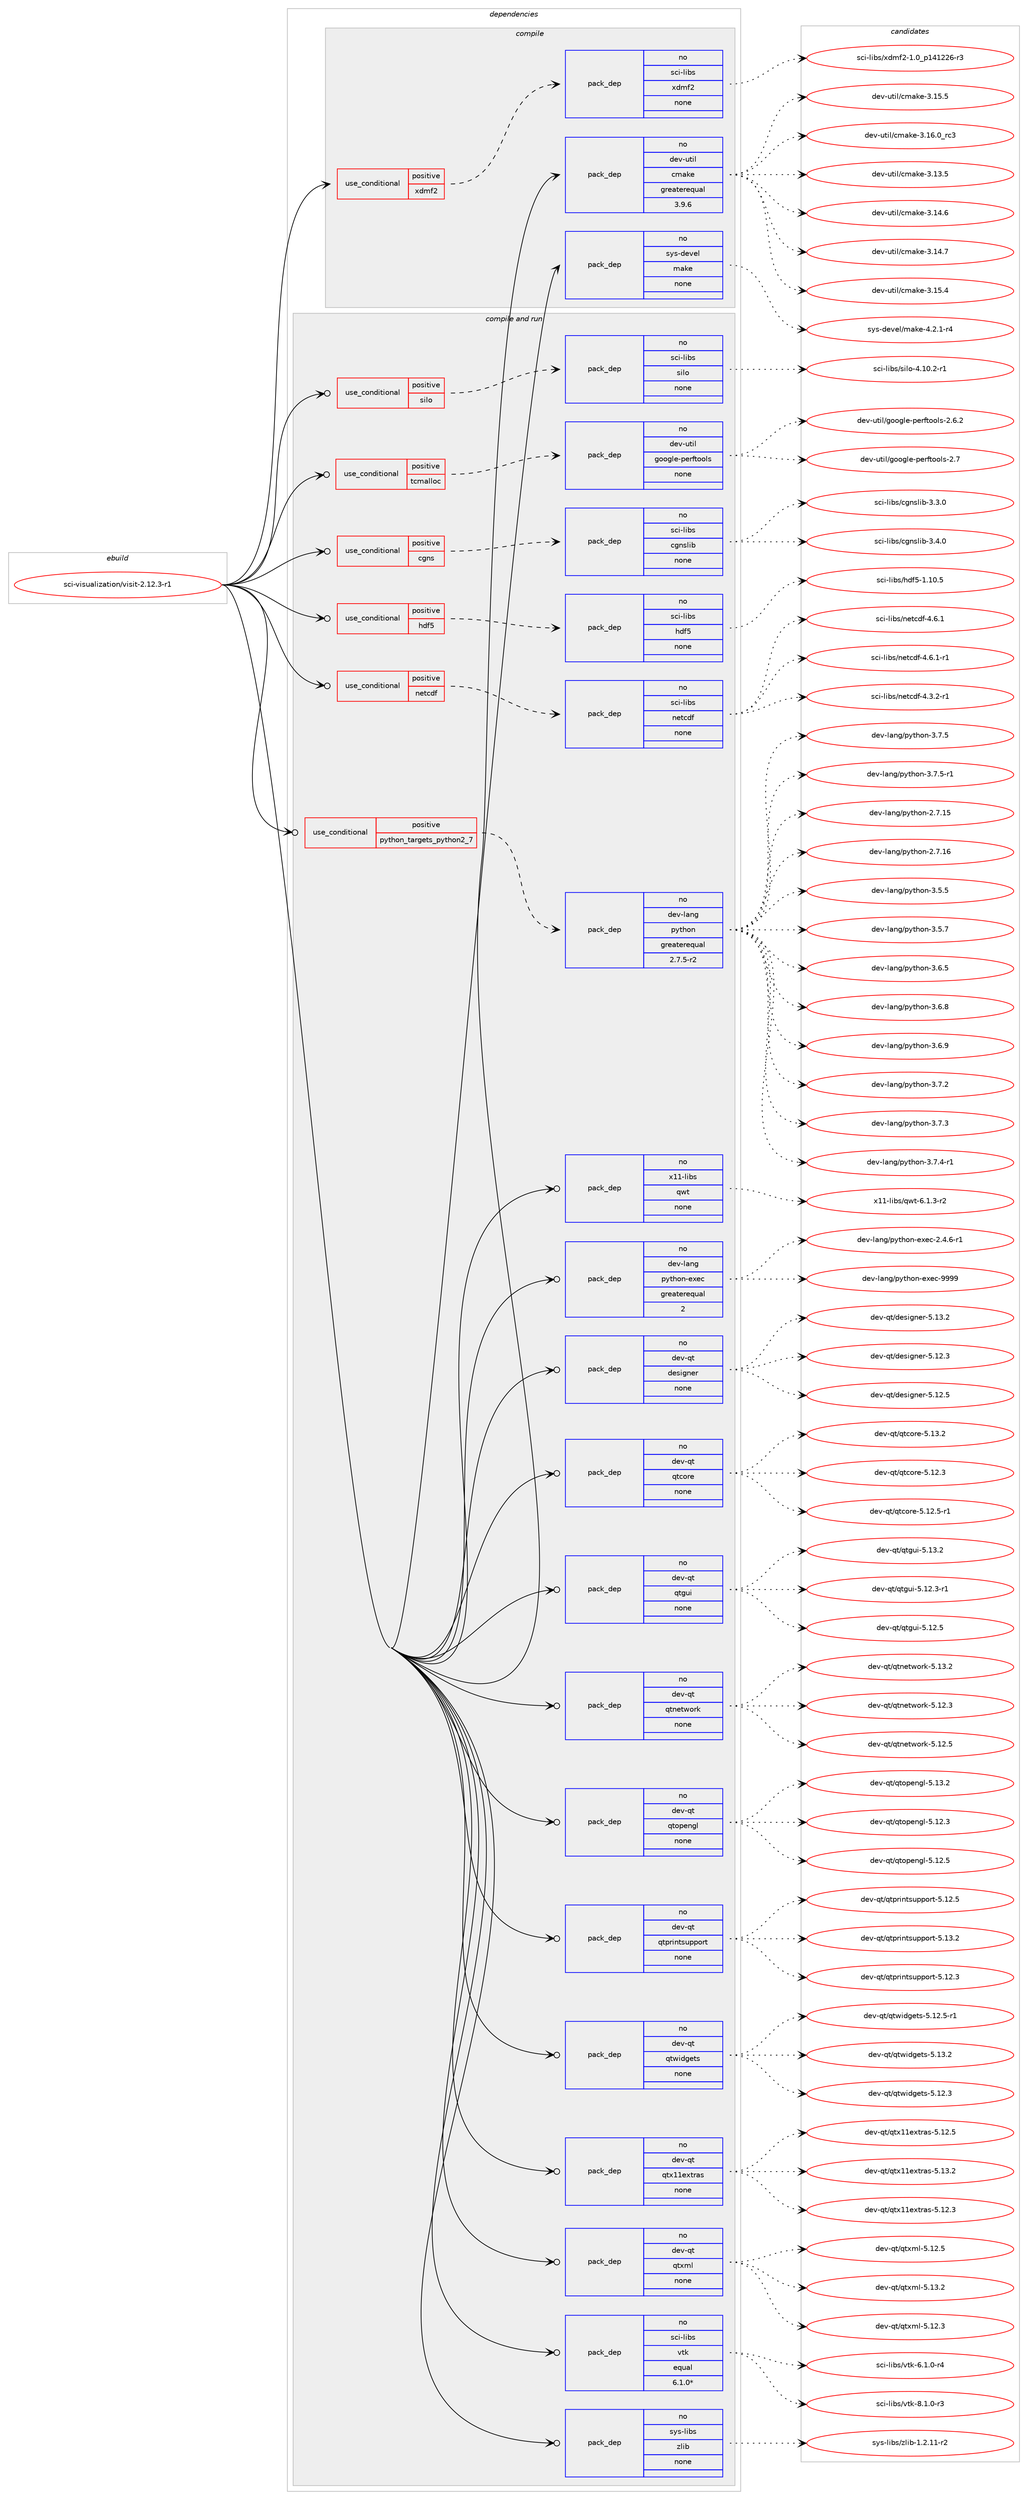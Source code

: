 digraph prolog {

# *************
# Graph options
# *************

newrank=true;
concentrate=true;
compound=true;
graph [rankdir=LR,fontname=Helvetica,fontsize=10,ranksep=1.5];#, ranksep=2.5, nodesep=0.2];
edge  [arrowhead=vee];
node  [fontname=Helvetica,fontsize=10];

# **********
# The ebuild
# **********

subgraph cluster_leftcol {
color=gray;
rank=same;
label=<<i>ebuild</i>>;
id [label="sci-visualization/visit-2.12.3-r1", color=red, width=4, href="../sci-visualization/visit-2.12.3-r1.svg"];
}

# ****************
# The dependencies
# ****************

subgraph cluster_midcol {
color=gray;
label=<<i>dependencies</i>>;
subgraph cluster_compile {
fillcolor="#eeeeee";
style=filled;
label=<<i>compile</i>>;
subgraph cond210233 {
dependency865681 [label=<<TABLE BORDER="0" CELLBORDER="1" CELLSPACING="0" CELLPADDING="4"><TR><TD ROWSPAN="3" CELLPADDING="10">use_conditional</TD></TR><TR><TD>positive</TD></TR><TR><TD>xdmf2</TD></TR></TABLE>>, shape=none, color=red];
subgraph pack640147 {
dependency865682 [label=<<TABLE BORDER="0" CELLBORDER="1" CELLSPACING="0" CELLPADDING="4" WIDTH="220"><TR><TD ROWSPAN="6" CELLPADDING="30">pack_dep</TD></TR><TR><TD WIDTH="110">no</TD></TR><TR><TD>sci-libs</TD></TR><TR><TD>xdmf2</TD></TR><TR><TD>none</TD></TR><TR><TD></TD></TR></TABLE>>, shape=none, color=blue];
}
dependency865681:e -> dependency865682:w [weight=20,style="dashed",arrowhead="vee"];
}
id:e -> dependency865681:w [weight=20,style="solid",arrowhead="vee"];
subgraph pack640148 {
dependency865683 [label=<<TABLE BORDER="0" CELLBORDER="1" CELLSPACING="0" CELLPADDING="4" WIDTH="220"><TR><TD ROWSPAN="6" CELLPADDING="30">pack_dep</TD></TR><TR><TD WIDTH="110">no</TD></TR><TR><TD>dev-util</TD></TR><TR><TD>cmake</TD></TR><TR><TD>greaterequal</TD></TR><TR><TD>3.9.6</TD></TR></TABLE>>, shape=none, color=blue];
}
id:e -> dependency865683:w [weight=20,style="solid",arrowhead="vee"];
subgraph pack640149 {
dependency865684 [label=<<TABLE BORDER="0" CELLBORDER="1" CELLSPACING="0" CELLPADDING="4" WIDTH="220"><TR><TD ROWSPAN="6" CELLPADDING="30">pack_dep</TD></TR><TR><TD WIDTH="110">no</TD></TR><TR><TD>sys-devel</TD></TR><TR><TD>make</TD></TR><TR><TD>none</TD></TR><TR><TD></TD></TR></TABLE>>, shape=none, color=blue];
}
id:e -> dependency865684:w [weight=20,style="solid",arrowhead="vee"];
}
subgraph cluster_compileandrun {
fillcolor="#eeeeee";
style=filled;
label=<<i>compile and run</i>>;
subgraph cond210234 {
dependency865685 [label=<<TABLE BORDER="0" CELLBORDER="1" CELLSPACING="0" CELLPADDING="4"><TR><TD ROWSPAN="3" CELLPADDING="10">use_conditional</TD></TR><TR><TD>positive</TD></TR><TR><TD>cgns</TD></TR></TABLE>>, shape=none, color=red];
subgraph pack640150 {
dependency865686 [label=<<TABLE BORDER="0" CELLBORDER="1" CELLSPACING="0" CELLPADDING="4" WIDTH="220"><TR><TD ROWSPAN="6" CELLPADDING="30">pack_dep</TD></TR><TR><TD WIDTH="110">no</TD></TR><TR><TD>sci-libs</TD></TR><TR><TD>cgnslib</TD></TR><TR><TD>none</TD></TR><TR><TD></TD></TR></TABLE>>, shape=none, color=blue];
}
dependency865685:e -> dependency865686:w [weight=20,style="dashed",arrowhead="vee"];
}
id:e -> dependency865685:w [weight=20,style="solid",arrowhead="odotvee"];
subgraph cond210235 {
dependency865687 [label=<<TABLE BORDER="0" CELLBORDER="1" CELLSPACING="0" CELLPADDING="4"><TR><TD ROWSPAN="3" CELLPADDING="10">use_conditional</TD></TR><TR><TD>positive</TD></TR><TR><TD>hdf5</TD></TR></TABLE>>, shape=none, color=red];
subgraph pack640151 {
dependency865688 [label=<<TABLE BORDER="0" CELLBORDER="1" CELLSPACING="0" CELLPADDING="4" WIDTH="220"><TR><TD ROWSPAN="6" CELLPADDING="30">pack_dep</TD></TR><TR><TD WIDTH="110">no</TD></TR><TR><TD>sci-libs</TD></TR><TR><TD>hdf5</TD></TR><TR><TD>none</TD></TR><TR><TD></TD></TR></TABLE>>, shape=none, color=blue];
}
dependency865687:e -> dependency865688:w [weight=20,style="dashed",arrowhead="vee"];
}
id:e -> dependency865687:w [weight=20,style="solid",arrowhead="odotvee"];
subgraph cond210236 {
dependency865689 [label=<<TABLE BORDER="0" CELLBORDER="1" CELLSPACING="0" CELLPADDING="4"><TR><TD ROWSPAN="3" CELLPADDING="10">use_conditional</TD></TR><TR><TD>positive</TD></TR><TR><TD>netcdf</TD></TR></TABLE>>, shape=none, color=red];
subgraph pack640152 {
dependency865690 [label=<<TABLE BORDER="0" CELLBORDER="1" CELLSPACING="0" CELLPADDING="4" WIDTH="220"><TR><TD ROWSPAN="6" CELLPADDING="30">pack_dep</TD></TR><TR><TD WIDTH="110">no</TD></TR><TR><TD>sci-libs</TD></TR><TR><TD>netcdf</TD></TR><TR><TD>none</TD></TR><TR><TD></TD></TR></TABLE>>, shape=none, color=blue];
}
dependency865689:e -> dependency865690:w [weight=20,style="dashed",arrowhead="vee"];
}
id:e -> dependency865689:w [weight=20,style="solid",arrowhead="odotvee"];
subgraph cond210237 {
dependency865691 [label=<<TABLE BORDER="0" CELLBORDER="1" CELLSPACING="0" CELLPADDING="4"><TR><TD ROWSPAN="3" CELLPADDING="10">use_conditional</TD></TR><TR><TD>positive</TD></TR><TR><TD>python_targets_python2_7</TD></TR></TABLE>>, shape=none, color=red];
subgraph pack640153 {
dependency865692 [label=<<TABLE BORDER="0" CELLBORDER="1" CELLSPACING="0" CELLPADDING="4" WIDTH="220"><TR><TD ROWSPAN="6" CELLPADDING="30">pack_dep</TD></TR><TR><TD WIDTH="110">no</TD></TR><TR><TD>dev-lang</TD></TR><TR><TD>python</TD></TR><TR><TD>greaterequal</TD></TR><TR><TD>2.7.5-r2</TD></TR></TABLE>>, shape=none, color=blue];
}
dependency865691:e -> dependency865692:w [weight=20,style="dashed",arrowhead="vee"];
}
id:e -> dependency865691:w [weight=20,style="solid",arrowhead="odotvee"];
subgraph cond210238 {
dependency865693 [label=<<TABLE BORDER="0" CELLBORDER="1" CELLSPACING="0" CELLPADDING="4"><TR><TD ROWSPAN="3" CELLPADDING="10">use_conditional</TD></TR><TR><TD>positive</TD></TR><TR><TD>silo</TD></TR></TABLE>>, shape=none, color=red];
subgraph pack640154 {
dependency865694 [label=<<TABLE BORDER="0" CELLBORDER="1" CELLSPACING="0" CELLPADDING="4" WIDTH="220"><TR><TD ROWSPAN="6" CELLPADDING="30">pack_dep</TD></TR><TR><TD WIDTH="110">no</TD></TR><TR><TD>sci-libs</TD></TR><TR><TD>silo</TD></TR><TR><TD>none</TD></TR><TR><TD></TD></TR></TABLE>>, shape=none, color=blue];
}
dependency865693:e -> dependency865694:w [weight=20,style="dashed",arrowhead="vee"];
}
id:e -> dependency865693:w [weight=20,style="solid",arrowhead="odotvee"];
subgraph cond210239 {
dependency865695 [label=<<TABLE BORDER="0" CELLBORDER="1" CELLSPACING="0" CELLPADDING="4"><TR><TD ROWSPAN="3" CELLPADDING="10">use_conditional</TD></TR><TR><TD>positive</TD></TR><TR><TD>tcmalloc</TD></TR></TABLE>>, shape=none, color=red];
subgraph pack640155 {
dependency865696 [label=<<TABLE BORDER="0" CELLBORDER="1" CELLSPACING="0" CELLPADDING="4" WIDTH="220"><TR><TD ROWSPAN="6" CELLPADDING="30">pack_dep</TD></TR><TR><TD WIDTH="110">no</TD></TR><TR><TD>dev-util</TD></TR><TR><TD>google-perftools</TD></TR><TR><TD>none</TD></TR><TR><TD></TD></TR></TABLE>>, shape=none, color=blue];
}
dependency865695:e -> dependency865696:w [weight=20,style="dashed",arrowhead="vee"];
}
id:e -> dependency865695:w [weight=20,style="solid",arrowhead="odotvee"];
subgraph pack640156 {
dependency865697 [label=<<TABLE BORDER="0" CELLBORDER="1" CELLSPACING="0" CELLPADDING="4" WIDTH="220"><TR><TD ROWSPAN="6" CELLPADDING="30">pack_dep</TD></TR><TR><TD WIDTH="110">no</TD></TR><TR><TD>dev-lang</TD></TR><TR><TD>python-exec</TD></TR><TR><TD>greaterequal</TD></TR><TR><TD>2</TD></TR></TABLE>>, shape=none, color=blue];
}
id:e -> dependency865697:w [weight=20,style="solid",arrowhead="odotvee"];
subgraph pack640157 {
dependency865698 [label=<<TABLE BORDER="0" CELLBORDER="1" CELLSPACING="0" CELLPADDING="4" WIDTH="220"><TR><TD ROWSPAN="6" CELLPADDING="30">pack_dep</TD></TR><TR><TD WIDTH="110">no</TD></TR><TR><TD>dev-qt</TD></TR><TR><TD>designer</TD></TR><TR><TD>none</TD></TR><TR><TD></TD></TR></TABLE>>, shape=none, color=blue];
}
id:e -> dependency865698:w [weight=20,style="solid",arrowhead="odotvee"];
subgraph pack640158 {
dependency865699 [label=<<TABLE BORDER="0" CELLBORDER="1" CELLSPACING="0" CELLPADDING="4" WIDTH="220"><TR><TD ROWSPAN="6" CELLPADDING="30">pack_dep</TD></TR><TR><TD WIDTH="110">no</TD></TR><TR><TD>dev-qt</TD></TR><TR><TD>qtcore</TD></TR><TR><TD>none</TD></TR><TR><TD></TD></TR></TABLE>>, shape=none, color=blue];
}
id:e -> dependency865699:w [weight=20,style="solid",arrowhead="odotvee"];
subgraph pack640159 {
dependency865700 [label=<<TABLE BORDER="0" CELLBORDER="1" CELLSPACING="0" CELLPADDING="4" WIDTH="220"><TR><TD ROWSPAN="6" CELLPADDING="30">pack_dep</TD></TR><TR><TD WIDTH="110">no</TD></TR><TR><TD>dev-qt</TD></TR><TR><TD>qtgui</TD></TR><TR><TD>none</TD></TR><TR><TD></TD></TR></TABLE>>, shape=none, color=blue];
}
id:e -> dependency865700:w [weight=20,style="solid",arrowhead="odotvee"];
subgraph pack640160 {
dependency865701 [label=<<TABLE BORDER="0" CELLBORDER="1" CELLSPACING="0" CELLPADDING="4" WIDTH="220"><TR><TD ROWSPAN="6" CELLPADDING="30">pack_dep</TD></TR><TR><TD WIDTH="110">no</TD></TR><TR><TD>dev-qt</TD></TR><TR><TD>qtnetwork</TD></TR><TR><TD>none</TD></TR><TR><TD></TD></TR></TABLE>>, shape=none, color=blue];
}
id:e -> dependency865701:w [weight=20,style="solid",arrowhead="odotvee"];
subgraph pack640161 {
dependency865702 [label=<<TABLE BORDER="0" CELLBORDER="1" CELLSPACING="0" CELLPADDING="4" WIDTH="220"><TR><TD ROWSPAN="6" CELLPADDING="30">pack_dep</TD></TR><TR><TD WIDTH="110">no</TD></TR><TR><TD>dev-qt</TD></TR><TR><TD>qtopengl</TD></TR><TR><TD>none</TD></TR><TR><TD></TD></TR></TABLE>>, shape=none, color=blue];
}
id:e -> dependency865702:w [weight=20,style="solid",arrowhead="odotvee"];
subgraph pack640162 {
dependency865703 [label=<<TABLE BORDER="0" CELLBORDER="1" CELLSPACING="0" CELLPADDING="4" WIDTH="220"><TR><TD ROWSPAN="6" CELLPADDING="30">pack_dep</TD></TR><TR><TD WIDTH="110">no</TD></TR><TR><TD>dev-qt</TD></TR><TR><TD>qtprintsupport</TD></TR><TR><TD>none</TD></TR><TR><TD></TD></TR></TABLE>>, shape=none, color=blue];
}
id:e -> dependency865703:w [weight=20,style="solid",arrowhead="odotvee"];
subgraph pack640163 {
dependency865704 [label=<<TABLE BORDER="0" CELLBORDER="1" CELLSPACING="0" CELLPADDING="4" WIDTH="220"><TR><TD ROWSPAN="6" CELLPADDING="30">pack_dep</TD></TR><TR><TD WIDTH="110">no</TD></TR><TR><TD>dev-qt</TD></TR><TR><TD>qtwidgets</TD></TR><TR><TD>none</TD></TR><TR><TD></TD></TR></TABLE>>, shape=none, color=blue];
}
id:e -> dependency865704:w [weight=20,style="solid",arrowhead="odotvee"];
subgraph pack640164 {
dependency865705 [label=<<TABLE BORDER="0" CELLBORDER="1" CELLSPACING="0" CELLPADDING="4" WIDTH="220"><TR><TD ROWSPAN="6" CELLPADDING="30">pack_dep</TD></TR><TR><TD WIDTH="110">no</TD></TR><TR><TD>dev-qt</TD></TR><TR><TD>qtx11extras</TD></TR><TR><TD>none</TD></TR><TR><TD></TD></TR></TABLE>>, shape=none, color=blue];
}
id:e -> dependency865705:w [weight=20,style="solid",arrowhead="odotvee"];
subgraph pack640165 {
dependency865706 [label=<<TABLE BORDER="0" CELLBORDER="1" CELLSPACING="0" CELLPADDING="4" WIDTH="220"><TR><TD ROWSPAN="6" CELLPADDING="30">pack_dep</TD></TR><TR><TD WIDTH="110">no</TD></TR><TR><TD>dev-qt</TD></TR><TR><TD>qtxml</TD></TR><TR><TD>none</TD></TR><TR><TD></TD></TR></TABLE>>, shape=none, color=blue];
}
id:e -> dependency865706:w [weight=20,style="solid",arrowhead="odotvee"];
subgraph pack640166 {
dependency865707 [label=<<TABLE BORDER="0" CELLBORDER="1" CELLSPACING="0" CELLPADDING="4" WIDTH="220"><TR><TD ROWSPAN="6" CELLPADDING="30">pack_dep</TD></TR><TR><TD WIDTH="110">no</TD></TR><TR><TD>sci-libs</TD></TR><TR><TD>vtk</TD></TR><TR><TD>equal</TD></TR><TR><TD>6.1.0*</TD></TR></TABLE>>, shape=none, color=blue];
}
id:e -> dependency865707:w [weight=20,style="solid",arrowhead="odotvee"];
subgraph pack640167 {
dependency865708 [label=<<TABLE BORDER="0" CELLBORDER="1" CELLSPACING="0" CELLPADDING="4" WIDTH="220"><TR><TD ROWSPAN="6" CELLPADDING="30">pack_dep</TD></TR><TR><TD WIDTH="110">no</TD></TR><TR><TD>sys-libs</TD></TR><TR><TD>zlib</TD></TR><TR><TD>none</TD></TR><TR><TD></TD></TR></TABLE>>, shape=none, color=blue];
}
id:e -> dependency865708:w [weight=20,style="solid",arrowhead="odotvee"];
subgraph pack640168 {
dependency865709 [label=<<TABLE BORDER="0" CELLBORDER="1" CELLSPACING="0" CELLPADDING="4" WIDTH="220"><TR><TD ROWSPAN="6" CELLPADDING="30">pack_dep</TD></TR><TR><TD WIDTH="110">no</TD></TR><TR><TD>x11-libs</TD></TR><TR><TD>qwt</TD></TR><TR><TD>none</TD></TR><TR><TD></TD></TR></TABLE>>, shape=none, color=blue];
}
id:e -> dependency865709:w [weight=20,style="solid",arrowhead="odotvee"];
}
subgraph cluster_run {
fillcolor="#eeeeee";
style=filled;
label=<<i>run</i>>;
}
}

# **************
# The candidates
# **************

subgraph cluster_choices {
rank=same;
color=gray;
label=<<i>candidates</i>>;

subgraph choice640147 {
color=black;
nodesep=1;
choice115991054510810598115471201001091025045494648951124952495050544511451 [label="sci-libs/xdmf2-1.0_p141226-r3", color=red, width=4,href="../sci-libs/xdmf2-1.0_p141226-r3.svg"];
dependency865682:e -> choice115991054510810598115471201001091025045494648951124952495050544511451:w [style=dotted,weight="100"];
}
subgraph choice640148 {
color=black;
nodesep=1;
choice1001011184511711610510847991099710710145514649514653 [label="dev-util/cmake-3.13.5", color=red, width=4,href="../dev-util/cmake-3.13.5.svg"];
choice1001011184511711610510847991099710710145514649524654 [label="dev-util/cmake-3.14.6", color=red, width=4,href="../dev-util/cmake-3.14.6.svg"];
choice1001011184511711610510847991099710710145514649524655 [label="dev-util/cmake-3.14.7", color=red, width=4,href="../dev-util/cmake-3.14.7.svg"];
choice1001011184511711610510847991099710710145514649534652 [label="dev-util/cmake-3.15.4", color=red, width=4,href="../dev-util/cmake-3.15.4.svg"];
choice1001011184511711610510847991099710710145514649534653 [label="dev-util/cmake-3.15.5", color=red, width=4,href="../dev-util/cmake-3.15.5.svg"];
choice1001011184511711610510847991099710710145514649544648951149951 [label="dev-util/cmake-3.16.0_rc3", color=red, width=4,href="../dev-util/cmake-3.16.0_rc3.svg"];
dependency865683:e -> choice1001011184511711610510847991099710710145514649514653:w [style=dotted,weight="100"];
dependency865683:e -> choice1001011184511711610510847991099710710145514649524654:w [style=dotted,weight="100"];
dependency865683:e -> choice1001011184511711610510847991099710710145514649524655:w [style=dotted,weight="100"];
dependency865683:e -> choice1001011184511711610510847991099710710145514649534652:w [style=dotted,weight="100"];
dependency865683:e -> choice1001011184511711610510847991099710710145514649534653:w [style=dotted,weight="100"];
dependency865683:e -> choice1001011184511711610510847991099710710145514649544648951149951:w [style=dotted,weight="100"];
}
subgraph choice640149 {
color=black;
nodesep=1;
choice1151211154510010111810110847109971071014552465046494511452 [label="sys-devel/make-4.2.1-r4", color=red, width=4,href="../sys-devel/make-4.2.1-r4.svg"];
dependency865684:e -> choice1151211154510010111810110847109971071014552465046494511452:w [style=dotted,weight="100"];
}
subgraph choice640150 {
color=black;
nodesep=1;
choice115991054510810598115479910311011510810598455146514648 [label="sci-libs/cgnslib-3.3.0", color=red, width=4,href="../sci-libs/cgnslib-3.3.0.svg"];
choice115991054510810598115479910311011510810598455146524648 [label="sci-libs/cgnslib-3.4.0", color=red, width=4,href="../sci-libs/cgnslib-3.4.0.svg"];
dependency865686:e -> choice115991054510810598115479910311011510810598455146514648:w [style=dotted,weight="100"];
dependency865686:e -> choice115991054510810598115479910311011510810598455146524648:w [style=dotted,weight="100"];
}
subgraph choice640151 {
color=black;
nodesep=1;
choice115991054510810598115471041001025345494649484653 [label="sci-libs/hdf5-1.10.5", color=red, width=4,href="../sci-libs/hdf5-1.10.5.svg"];
dependency865688:e -> choice115991054510810598115471041001025345494649484653:w [style=dotted,weight="100"];
}
subgraph choice640152 {
color=black;
nodesep=1;
choice11599105451081059811547110101116991001024552465146504511449 [label="sci-libs/netcdf-4.3.2-r1", color=red, width=4,href="../sci-libs/netcdf-4.3.2-r1.svg"];
choice1159910545108105981154711010111699100102455246544649 [label="sci-libs/netcdf-4.6.1", color=red, width=4,href="../sci-libs/netcdf-4.6.1.svg"];
choice11599105451081059811547110101116991001024552465446494511449 [label="sci-libs/netcdf-4.6.1-r1", color=red, width=4,href="../sci-libs/netcdf-4.6.1-r1.svg"];
dependency865690:e -> choice11599105451081059811547110101116991001024552465146504511449:w [style=dotted,weight="100"];
dependency865690:e -> choice1159910545108105981154711010111699100102455246544649:w [style=dotted,weight="100"];
dependency865690:e -> choice11599105451081059811547110101116991001024552465446494511449:w [style=dotted,weight="100"];
}
subgraph choice640153 {
color=black;
nodesep=1;
choice10010111845108971101034711212111610411111045504655464953 [label="dev-lang/python-2.7.15", color=red, width=4,href="../dev-lang/python-2.7.15.svg"];
choice10010111845108971101034711212111610411111045504655464954 [label="dev-lang/python-2.7.16", color=red, width=4,href="../dev-lang/python-2.7.16.svg"];
choice100101118451089711010347112121116104111110455146534653 [label="dev-lang/python-3.5.5", color=red, width=4,href="../dev-lang/python-3.5.5.svg"];
choice100101118451089711010347112121116104111110455146534655 [label="dev-lang/python-3.5.7", color=red, width=4,href="../dev-lang/python-3.5.7.svg"];
choice100101118451089711010347112121116104111110455146544653 [label="dev-lang/python-3.6.5", color=red, width=4,href="../dev-lang/python-3.6.5.svg"];
choice100101118451089711010347112121116104111110455146544656 [label="dev-lang/python-3.6.8", color=red, width=4,href="../dev-lang/python-3.6.8.svg"];
choice100101118451089711010347112121116104111110455146544657 [label="dev-lang/python-3.6.9", color=red, width=4,href="../dev-lang/python-3.6.9.svg"];
choice100101118451089711010347112121116104111110455146554650 [label="dev-lang/python-3.7.2", color=red, width=4,href="../dev-lang/python-3.7.2.svg"];
choice100101118451089711010347112121116104111110455146554651 [label="dev-lang/python-3.7.3", color=red, width=4,href="../dev-lang/python-3.7.3.svg"];
choice1001011184510897110103471121211161041111104551465546524511449 [label="dev-lang/python-3.7.4-r1", color=red, width=4,href="../dev-lang/python-3.7.4-r1.svg"];
choice100101118451089711010347112121116104111110455146554653 [label="dev-lang/python-3.7.5", color=red, width=4,href="../dev-lang/python-3.7.5.svg"];
choice1001011184510897110103471121211161041111104551465546534511449 [label="dev-lang/python-3.7.5-r1", color=red, width=4,href="../dev-lang/python-3.7.5-r1.svg"];
dependency865692:e -> choice10010111845108971101034711212111610411111045504655464953:w [style=dotted,weight="100"];
dependency865692:e -> choice10010111845108971101034711212111610411111045504655464954:w [style=dotted,weight="100"];
dependency865692:e -> choice100101118451089711010347112121116104111110455146534653:w [style=dotted,weight="100"];
dependency865692:e -> choice100101118451089711010347112121116104111110455146534655:w [style=dotted,weight="100"];
dependency865692:e -> choice100101118451089711010347112121116104111110455146544653:w [style=dotted,weight="100"];
dependency865692:e -> choice100101118451089711010347112121116104111110455146544656:w [style=dotted,weight="100"];
dependency865692:e -> choice100101118451089711010347112121116104111110455146544657:w [style=dotted,weight="100"];
dependency865692:e -> choice100101118451089711010347112121116104111110455146554650:w [style=dotted,weight="100"];
dependency865692:e -> choice100101118451089711010347112121116104111110455146554651:w [style=dotted,weight="100"];
dependency865692:e -> choice1001011184510897110103471121211161041111104551465546524511449:w [style=dotted,weight="100"];
dependency865692:e -> choice100101118451089711010347112121116104111110455146554653:w [style=dotted,weight="100"];
dependency865692:e -> choice1001011184510897110103471121211161041111104551465546534511449:w [style=dotted,weight="100"];
}
subgraph choice640154 {
color=black;
nodesep=1;
choice11599105451081059811547115105108111455246494846504511449 [label="sci-libs/silo-4.10.2-r1", color=red, width=4,href="../sci-libs/silo-4.10.2-r1.svg"];
dependency865694:e -> choice11599105451081059811547115105108111455246494846504511449:w [style=dotted,weight="100"];
}
subgraph choice640155 {
color=black;
nodesep=1;
choice100101118451171161051084710311111110310810145112101114102116111111108115455046544650 [label="dev-util/google-perftools-2.6.2", color=red, width=4,href="../dev-util/google-perftools-2.6.2.svg"];
choice10010111845117116105108471031111111031081014511210111410211611111110811545504655 [label="dev-util/google-perftools-2.7", color=red, width=4,href="../dev-util/google-perftools-2.7.svg"];
dependency865696:e -> choice100101118451171161051084710311111110310810145112101114102116111111108115455046544650:w [style=dotted,weight="100"];
dependency865696:e -> choice10010111845117116105108471031111111031081014511210111410211611111110811545504655:w [style=dotted,weight="100"];
}
subgraph choice640156 {
color=black;
nodesep=1;
choice10010111845108971101034711212111610411111045101120101994550465246544511449 [label="dev-lang/python-exec-2.4.6-r1", color=red, width=4,href="../dev-lang/python-exec-2.4.6-r1.svg"];
choice10010111845108971101034711212111610411111045101120101994557575757 [label="dev-lang/python-exec-9999", color=red, width=4,href="../dev-lang/python-exec-9999.svg"];
dependency865697:e -> choice10010111845108971101034711212111610411111045101120101994550465246544511449:w [style=dotted,weight="100"];
dependency865697:e -> choice10010111845108971101034711212111610411111045101120101994557575757:w [style=dotted,weight="100"];
}
subgraph choice640157 {
color=black;
nodesep=1;
choice100101118451131164710010111510510311010111445534649504651 [label="dev-qt/designer-5.12.3", color=red, width=4,href="../dev-qt/designer-5.12.3.svg"];
choice100101118451131164710010111510510311010111445534649504653 [label="dev-qt/designer-5.12.5", color=red, width=4,href="../dev-qt/designer-5.12.5.svg"];
choice100101118451131164710010111510510311010111445534649514650 [label="dev-qt/designer-5.13.2", color=red, width=4,href="../dev-qt/designer-5.13.2.svg"];
dependency865698:e -> choice100101118451131164710010111510510311010111445534649504651:w [style=dotted,weight="100"];
dependency865698:e -> choice100101118451131164710010111510510311010111445534649504653:w [style=dotted,weight="100"];
dependency865698:e -> choice100101118451131164710010111510510311010111445534649514650:w [style=dotted,weight="100"];
}
subgraph choice640158 {
color=black;
nodesep=1;
choice10010111845113116471131169911111410145534649504651 [label="dev-qt/qtcore-5.12.3", color=red, width=4,href="../dev-qt/qtcore-5.12.3.svg"];
choice100101118451131164711311699111114101455346495046534511449 [label="dev-qt/qtcore-5.12.5-r1", color=red, width=4,href="../dev-qt/qtcore-5.12.5-r1.svg"];
choice10010111845113116471131169911111410145534649514650 [label="dev-qt/qtcore-5.13.2", color=red, width=4,href="../dev-qt/qtcore-5.13.2.svg"];
dependency865699:e -> choice10010111845113116471131169911111410145534649504651:w [style=dotted,weight="100"];
dependency865699:e -> choice100101118451131164711311699111114101455346495046534511449:w [style=dotted,weight="100"];
dependency865699:e -> choice10010111845113116471131169911111410145534649514650:w [style=dotted,weight="100"];
}
subgraph choice640159 {
color=black;
nodesep=1;
choice1001011184511311647113116103117105455346495046514511449 [label="dev-qt/qtgui-5.12.3-r1", color=red, width=4,href="../dev-qt/qtgui-5.12.3-r1.svg"];
choice100101118451131164711311610311710545534649504653 [label="dev-qt/qtgui-5.12.5", color=red, width=4,href="../dev-qt/qtgui-5.12.5.svg"];
choice100101118451131164711311610311710545534649514650 [label="dev-qt/qtgui-5.13.2", color=red, width=4,href="../dev-qt/qtgui-5.13.2.svg"];
dependency865700:e -> choice1001011184511311647113116103117105455346495046514511449:w [style=dotted,weight="100"];
dependency865700:e -> choice100101118451131164711311610311710545534649504653:w [style=dotted,weight="100"];
dependency865700:e -> choice100101118451131164711311610311710545534649514650:w [style=dotted,weight="100"];
}
subgraph choice640160 {
color=black;
nodesep=1;
choice100101118451131164711311611010111611911111410745534649504651 [label="dev-qt/qtnetwork-5.12.3", color=red, width=4,href="../dev-qt/qtnetwork-5.12.3.svg"];
choice100101118451131164711311611010111611911111410745534649504653 [label="dev-qt/qtnetwork-5.12.5", color=red, width=4,href="../dev-qt/qtnetwork-5.12.5.svg"];
choice100101118451131164711311611010111611911111410745534649514650 [label="dev-qt/qtnetwork-5.13.2", color=red, width=4,href="../dev-qt/qtnetwork-5.13.2.svg"];
dependency865701:e -> choice100101118451131164711311611010111611911111410745534649504651:w [style=dotted,weight="100"];
dependency865701:e -> choice100101118451131164711311611010111611911111410745534649504653:w [style=dotted,weight="100"];
dependency865701:e -> choice100101118451131164711311611010111611911111410745534649514650:w [style=dotted,weight="100"];
}
subgraph choice640161 {
color=black;
nodesep=1;
choice100101118451131164711311611111210111010310845534649504651 [label="dev-qt/qtopengl-5.12.3", color=red, width=4,href="../dev-qt/qtopengl-5.12.3.svg"];
choice100101118451131164711311611111210111010310845534649504653 [label="dev-qt/qtopengl-5.12.5", color=red, width=4,href="../dev-qt/qtopengl-5.12.5.svg"];
choice100101118451131164711311611111210111010310845534649514650 [label="dev-qt/qtopengl-5.13.2", color=red, width=4,href="../dev-qt/qtopengl-5.13.2.svg"];
dependency865702:e -> choice100101118451131164711311611111210111010310845534649504651:w [style=dotted,weight="100"];
dependency865702:e -> choice100101118451131164711311611111210111010310845534649504653:w [style=dotted,weight="100"];
dependency865702:e -> choice100101118451131164711311611111210111010310845534649514650:w [style=dotted,weight="100"];
}
subgraph choice640162 {
color=black;
nodesep=1;
choice100101118451131164711311611211410511011611511711211211111411645534649504651 [label="dev-qt/qtprintsupport-5.12.3", color=red, width=4,href="../dev-qt/qtprintsupport-5.12.3.svg"];
choice100101118451131164711311611211410511011611511711211211111411645534649504653 [label="dev-qt/qtprintsupport-5.12.5", color=red, width=4,href="../dev-qt/qtprintsupport-5.12.5.svg"];
choice100101118451131164711311611211410511011611511711211211111411645534649514650 [label="dev-qt/qtprintsupport-5.13.2", color=red, width=4,href="../dev-qt/qtprintsupport-5.13.2.svg"];
dependency865703:e -> choice100101118451131164711311611211410511011611511711211211111411645534649504651:w [style=dotted,weight="100"];
dependency865703:e -> choice100101118451131164711311611211410511011611511711211211111411645534649504653:w [style=dotted,weight="100"];
dependency865703:e -> choice100101118451131164711311611211410511011611511711211211111411645534649514650:w [style=dotted,weight="100"];
}
subgraph choice640163 {
color=black;
nodesep=1;
choice100101118451131164711311611910510010310111611545534649504651 [label="dev-qt/qtwidgets-5.12.3", color=red, width=4,href="../dev-qt/qtwidgets-5.12.3.svg"];
choice1001011184511311647113116119105100103101116115455346495046534511449 [label="dev-qt/qtwidgets-5.12.5-r1", color=red, width=4,href="../dev-qt/qtwidgets-5.12.5-r1.svg"];
choice100101118451131164711311611910510010310111611545534649514650 [label="dev-qt/qtwidgets-5.13.2", color=red, width=4,href="../dev-qt/qtwidgets-5.13.2.svg"];
dependency865704:e -> choice100101118451131164711311611910510010310111611545534649504651:w [style=dotted,weight="100"];
dependency865704:e -> choice1001011184511311647113116119105100103101116115455346495046534511449:w [style=dotted,weight="100"];
dependency865704:e -> choice100101118451131164711311611910510010310111611545534649514650:w [style=dotted,weight="100"];
}
subgraph choice640164 {
color=black;
nodesep=1;
choice100101118451131164711311612049491011201161149711545534649504651 [label="dev-qt/qtx11extras-5.12.3", color=red, width=4,href="../dev-qt/qtx11extras-5.12.3.svg"];
choice100101118451131164711311612049491011201161149711545534649504653 [label="dev-qt/qtx11extras-5.12.5", color=red, width=4,href="../dev-qt/qtx11extras-5.12.5.svg"];
choice100101118451131164711311612049491011201161149711545534649514650 [label="dev-qt/qtx11extras-5.13.2", color=red, width=4,href="../dev-qt/qtx11extras-5.13.2.svg"];
dependency865705:e -> choice100101118451131164711311612049491011201161149711545534649504651:w [style=dotted,weight="100"];
dependency865705:e -> choice100101118451131164711311612049491011201161149711545534649504653:w [style=dotted,weight="100"];
dependency865705:e -> choice100101118451131164711311612049491011201161149711545534649514650:w [style=dotted,weight="100"];
}
subgraph choice640165 {
color=black;
nodesep=1;
choice100101118451131164711311612010910845534649504651 [label="dev-qt/qtxml-5.12.3", color=red, width=4,href="../dev-qt/qtxml-5.12.3.svg"];
choice100101118451131164711311612010910845534649504653 [label="dev-qt/qtxml-5.12.5", color=red, width=4,href="../dev-qt/qtxml-5.12.5.svg"];
choice100101118451131164711311612010910845534649514650 [label="dev-qt/qtxml-5.13.2", color=red, width=4,href="../dev-qt/qtxml-5.13.2.svg"];
dependency865706:e -> choice100101118451131164711311612010910845534649504651:w [style=dotted,weight="100"];
dependency865706:e -> choice100101118451131164711311612010910845534649504653:w [style=dotted,weight="100"];
dependency865706:e -> choice100101118451131164711311612010910845534649514650:w [style=dotted,weight="100"];
}
subgraph choice640166 {
color=black;
nodesep=1;
choice115991054510810598115471181161074554464946484511452 [label="sci-libs/vtk-6.1.0-r4", color=red, width=4,href="../sci-libs/vtk-6.1.0-r4.svg"];
choice115991054510810598115471181161074556464946484511451 [label="sci-libs/vtk-8.1.0-r3", color=red, width=4,href="../sci-libs/vtk-8.1.0-r3.svg"];
dependency865707:e -> choice115991054510810598115471181161074554464946484511452:w [style=dotted,weight="100"];
dependency865707:e -> choice115991054510810598115471181161074556464946484511451:w [style=dotted,weight="100"];
}
subgraph choice640167 {
color=black;
nodesep=1;
choice11512111545108105981154712210810598454946504649494511450 [label="sys-libs/zlib-1.2.11-r2", color=red, width=4,href="../sys-libs/zlib-1.2.11-r2.svg"];
dependency865708:e -> choice11512111545108105981154712210810598454946504649494511450:w [style=dotted,weight="100"];
}
subgraph choice640168 {
color=black;
nodesep=1;
choice12049494510810598115471131191164554464946514511450 [label="x11-libs/qwt-6.1.3-r2", color=red, width=4,href="../x11-libs/qwt-6.1.3-r2.svg"];
dependency865709:e -> choice12049494510810598115471131191164554464946514511450:w [style=dotted,weight="100"];
}
}

}
